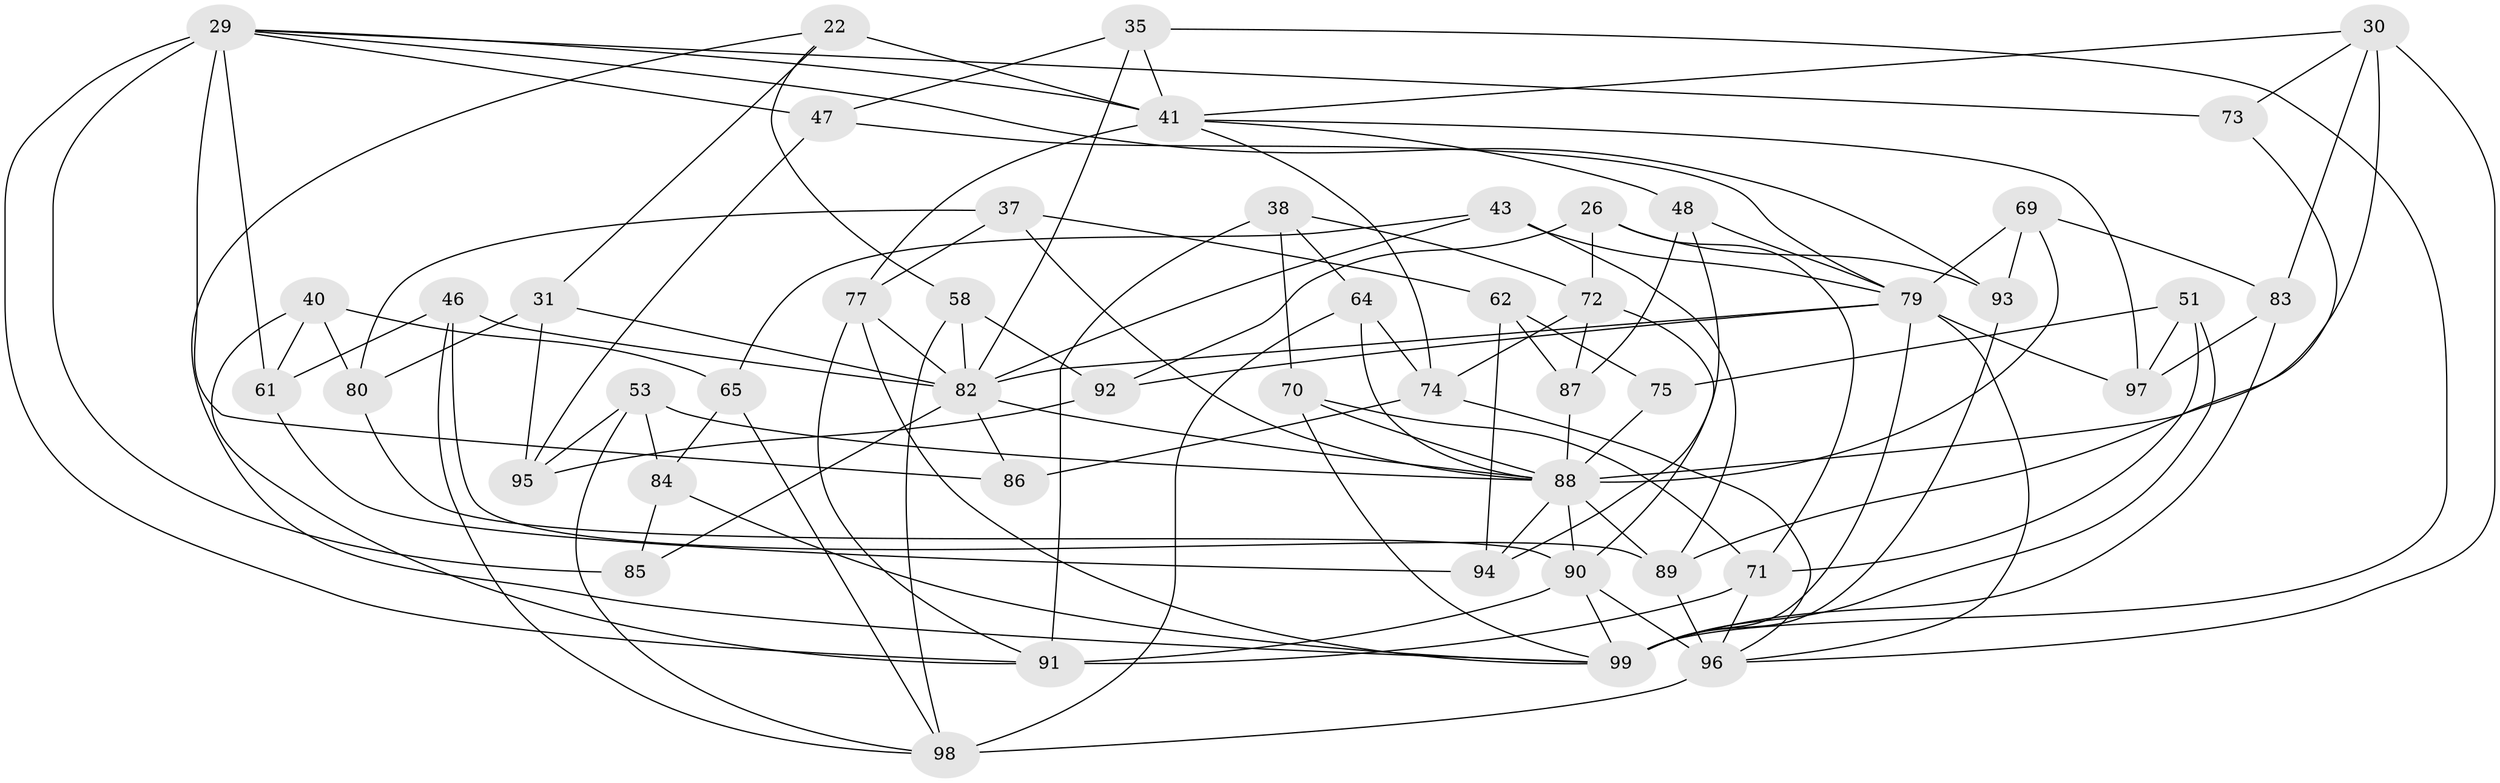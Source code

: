 // original degree distribution, {4: 1.0}
// Generated by graph-tools (version 1.1) at 2025/57/03/09/25 04:57:49]
// undirected, 49 vertices, 120 edges
graph export_dot {
graph [start="1"]
  node [color=gray90,style=filled];
  22 [super="+14"];
  26;
  29 [super="+18"];
  30 [super="+24"];
  31;
  35;
  37;
  38;
  40;
  41 [super="+12+11"];
  43;
  46;
  47;
  48;
  51;
  53;
  58 [super="+55"];
  61;
  62;
  64 [super="+17"];
  65;
  69;
  70 [super="+42"];
  71 [super="+36"];
  72 [super="+54"];
  73;
  74 [super="+56"];
  75;
  77 [super="+63"];
  79 [super="+76+39+60"];
  80;
  82 [super="+20+68"];
  83;
  84;
  85;
  86;
  87;
  88 [super="+6+27+57"];
  89 [super="+44"];
  90 [super="+66"];
  91 [super="+67"];
  92;
  93;
  94;
  95;
  96 [super="+8+50"];
  97;
  98 [super="+49"];
  99 [super="+25+81"];
  22 -- 58;
  22 -- 31;
  22 -- 41 [weight=3];
  22 -- 99;
  26 -- 93;
  26 -- 72;
  26 -- 71;
  26 -- 92;
  29 -- 86 [weight=2];
  29 -- 85 [weight=2];
  29 -- 73;
  29 -- 47;
  29 -- 61;
  29 -- 93;
  29 -- 41;
  29 -- 91;
  30 -- 96;
  30 -- 73;
  30 -- 88 [weight=2];
  30 -- 83;
  30 -- 41;
  31 -- 80;
  31 -- 95;
  31 -- 82;
  35 -- 82;
  35 -- 41;
  35 -- 47;
  35 -- 99;
  37 -- 62;
  37 -- 80;
  37 -- 88;
  37 -- 77;
  38 -- 70;
  38 -- 64;
  38 -- 72;
  38 -- 91;
  40 -- 65;
  40 -- 61;
  40 -- 80;
  40 -- 91;
  41 -- 97;
  41 -- 48;
  41 -- 74;
  41 -- 77;
  43 -- 65;
  43 -- 89;
  43 -- 82;
  43 -- 79;
  46 -- 89;
  46 -- 61;
  46 -- 98;
  46 -- 82;
  47 -- 95;
  47 -- 79;
  48 -- 87;
  48 -- 94;
  48 -- 79;
  51 -- 97;
  51 -- 75;
  51 -- 71;
  51 -- 99;
  53 -- 95;
  53 -- 84;
  53 -- 88;
  53 -- 98;
  58 -- 92;
  58 -- 98 [weight=2];
  58 -- 82 [weight=2];
  61 -- 94;
  62 -- 87;
  62 -- 94;
  62 -- 75;
  64 -- 98 [weight=2];
  64 -- 74 [weight=2];
  64 -- 88;
  65 -- 84;
  65 -- 98;
  69 -- 83;
  69 -- 93;
  69 -- 88;
  69 -- 79;
  70 -- 88 [weight=3];
  70 -- 71;
  70 -- 99;
  71 -- 91 [weight=2];
  71 -- 96;
  72 -- 74;
  72 -- 87;
  72 -- 90 [weight=2];
  73 -- 89 [weight=2];
  74 -- 96;
  74 -- 86;
  75 -- 88 [weight=2];
  77 -- 91 [weight=3];
  77 -- 82 [weight=3];
  77 -- 99 [weight=2];
  79 -- 92;
  79 -- 82 [weight=2];
  79 -- 96;
  79 -- 97;
  79 -- 99 [weight=3];
  80 -- 90;
  82 -- 85;
  82 -- 86;
  82 -- 88;
  83 -- 97;
  83 -- 99;
  84 -- 85;
  84 -- 99;
  87 -- 88;
  88 -- 94;
  88 -- 89;
  88 -- 90 [weight=3];
  89 -- 96;
  90 -- 96 [weight=2];
  90 -- 91 [weight=2];
  90 -- 99 [weight=2];
  92 -- 95;
  93 -- 99;
  96 -- 98;
}
